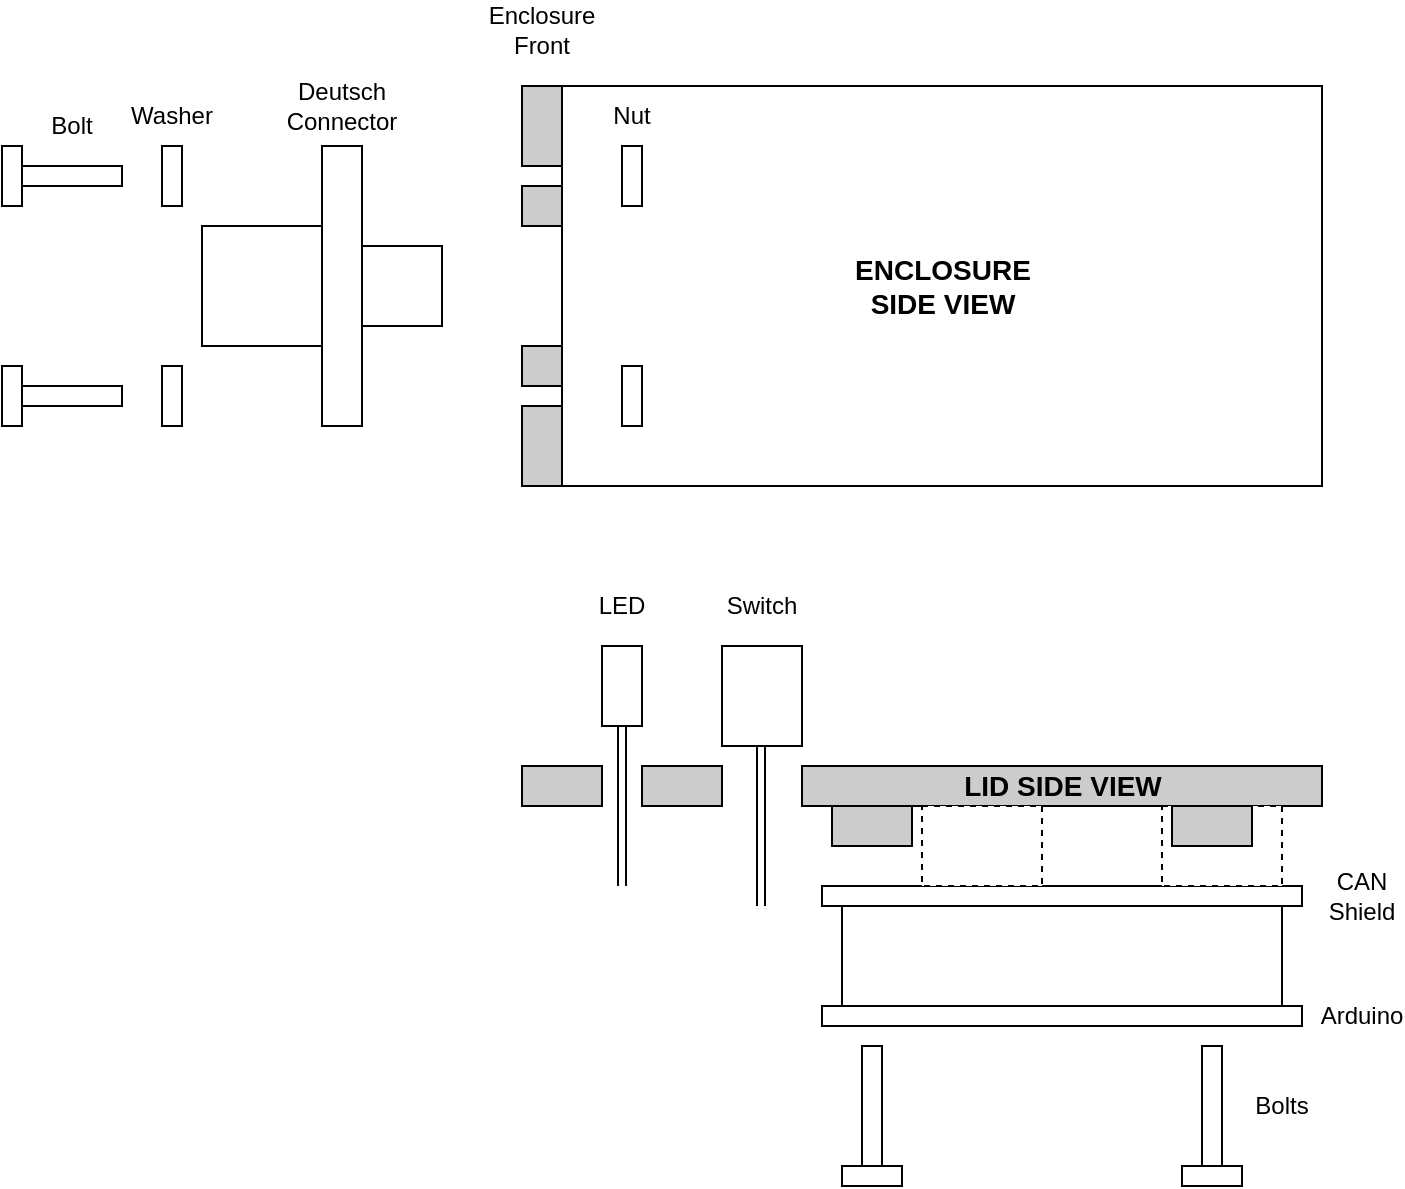<mxfile type="device" version="12.2.9" pages="1"><diagram id="GQiob6FZn9S9g3FpLOSi" name="Page-1"><mxGraphModel grid="0" dx="813" dy="450" gridSize="10" guides="1" tooltips="1" connect="1" arrows="1" fold="1" page="1" pageScale="1" pageWidth="850" pageHeight="1100" math="0" shadow="0"><root><mxCell id="0" /><mxCell id="1" parent="0" /><mxCell id="Krd_319ZH85XIT92jo-M-2" value="" parent="1" style="rounded=0;whiteSpace=wrap;html=1;fillColor=#CCCCCC;" vertex="1"><mxGeometry as="geometry" x="320" y="200" width="20" height="40" /></mxCell><mxCell id="Krd_319ZH85XIT92jo-M-3" value="" parent="1" style="rounded=0;whiteSpace=wrap;html=1;" vertex="1"><mxGeometry as="geometry" x="340" y="200" width="380" height="200" /></mxCell><mxCell id="Krd_319ZH85XIT92jo-M-7" value="" parent="1" style="rounded=0;whiteSpace=wrap;html=1;" vertex="1"><mxGeometry as="geometry" x="220" y="230" width="20" height="140" /></mxCell><mxCell id="Krd_319ZH85XIT92jo-M-8" value="" parent="1" style="whiteSpace=wrap;html=1;aspect=fixed;" vertex="1"><mxGeometry as="geometry" x="160" y="270" width="60" height="60" /></mxCell><mxCell id="Krd_319ZH85XIT92jo-M-9" value="" parent="1" style="rounded=0;whiteSpace=wrap;html=1;" vertex="1"><mxGeometry as="geometry" x="60" y="230" width="10" height="30" /></mxCell><mxCell id="Krd_319ZH85XIT92jo-M-11" value="" parent="1" style="rounded=0;whiteSpace=wrap;html=1;" vertex="1"><mxGeometry as="geometry" x="70" y="240" width="50" height="10" /></mxCell><mxCell id="Krd_319ZH85XIT92jo-M-12" value="" parent="1" style="rounded=0;whiteSpace=wrap;html=1;" vertex="1"><mxGeometry as="geometry" x="60" y="340" width="10" height="30" /></mxCell><mxCell id="Krd_319ZH85XIT92jo-M-13" value="" parent="1" style="rounded=0;whiteSpace=wrap;html=1;" vertex="1"><mxGeometry as="geometry" x="70" y="350" width="50" height="10" /></mxCell><mxCell id="Krd_319ZH85XIT92jo-M-14" value="" parent="1" style="rounded=0;whiteSpace=wrap;html=1;fillColor=#CCCCCC;" vertex="1"><mxGeometry as="geometry" x="320" y="250" width="20" height="20" /></mxCell><mxCell id="Krd_319ZH85XIT92jo-M-16" value="" parent="1" style="rounded=0;whiteSpace=wrap;html=1;fillColor=#CCCCCC;" vertex="1"><mxGeometry as="geometry" x="320" y="360" width="20" height="40" /></mxCell><mxCell id="Krd_319ZH85XIT92jo-M-18" value="" parent="1" style="rounded=0;whiteSpace=wrap;html=1;" vertex="1"><mxGeometry as="geometry" x="140" y="230" width="10" height="30" /></mxCell><mxCell id="Krd_319ZH85XIT92jo-M-21" value="" parent="1" style="rounded=0;whiteSpace=wrap;html=1;" vertex="1"><mxGeometry as="geometry" x="140" y="340" width="10" height="30" /></mxCell><mxCell id="Krd_319ZH85XIT92jo-M-22" value="" parent="1" style="rounded=0;whiteSpace=wrap;html=1;" vertex="1"><mxGeometry as="geometry" x="370" y="230" width="10" height="30" /></mxCell><mxCell id="Krd_319ZH85XIT92jo-M-23" value="" parent="1" style="rounded=0;whiteSpace=wrap;html=1;" vertex="1"><mxGeometry as="geometry" x="370" y="340" width="10" height="30" /></mxCell><mxCell id="Krd_319ZH85XIT92jo-M-24" value="" parent="1" style="rounded=0;whiteSpace=wrap;html=1;fillColor=#CCCCCC;" vertex="1"><mxGeometry as="geometry" x="320" y="330" width="20" height="20" /></mxCell><mxCell id="Krd_319ZH85XIT92jo-M-26" value="" parent="1" style="whiteSpace=wrap;html=1;aspect=fixed;" vertex="1"><mxGeometry as="geometry" x="240" y="280" width="40" height="40" /></mxCell><mxCell id="Krd_319ZH85XIT92jo-M-27" value="Bolt" parent="1" style="text;html=1;strokeColor=none;fillColor=none;align=center;verticalAlign=middle;whiteSpace=wrap;rounded=0;" vertex="1"><mxGeometry as="geometry" x="75" y="210" width="40" height="20" /></mxCell><mxCell id="Krd_319ZH85XIT92jo-M-28" value="Washer" parent="1" style="text;html=1;strokeColor=none;fillColor=none;align=center;verticalAlign=middle;whiteSpace=wrap;rounded=0;" vertex="1"><mxGeometry as="geometry" x="125" y="204.5" width="40" height="20" /></mxCell><mxCell id="Krd_319ZH85XIT92jo-M-29" value="Deutsch Connector" parent="1" style="text;html=1;strokeColor=none;fillColor=none;align=center;verticalAlign=middle;whiteSpace=wrap;rounded=0;" vertex="1"><mxGeometry as="geometry" x="210" y="200" width="40" height="20" /></mxCell><mxCell id="Krd_319ZH85XIT92jo-M-30" value="Enclosure Front" parent="1" style="text;html=1;strokeColor=none;fillColor=none;align=center;verticalAlign=middle;whiteSpace=wrap;rounded=0;" vertex="1"><mxGeometry as="geometry" x="310" y="161.5" width="40" height="20" /></mxCell><mxCell id="Krd_319ZH85XIT92jo-M-31" value="Nut" parent="1" style="text;html=1;strokeColor=none;fillColor=none;align=center;verticalAlign=middle;whiteSpace=wrap;rounded=0;" vertex="1"><mxGeometry as="geometry" x="355" y="204.5" width="40" height="20" /></mxCell><mxCell id="Krd_319ZH85XIT92jo-M-33" value="" parent="1" style="rounded=0;whiteSpace=wrap;html=1;fillColor=#CCCCCC;" vertex="1"><mxGeometry as="geometry" x="460" y="540" width="260" height="20" /></mxCell><mxCell id="Krd_319ZH85XIT92jo-M-34" value="" parent="1" style="rounded=0;whiteSpace=wrap;html=1;" vertex="1"><mxGeometry as="geometry" x="470" y="600" width="240" height="10" /></mxCell><mxCell id="Krd_319ZH85XIT92jo-M-35" value="" parent="1" style="rounded=0;whiteSpace=wrap;html=1;" vertex="1"><mxGeometry as="geometry" x="470" y="660" width="240" height="10" /></mxCell><mxCell id="Krd_319ZH85XIT92jo-M-36" value="" parent="1" style="rounded=0;whiteSpace=wrap;html=1;dashed=1;" vertex="1"><mxGeometry as="geometry" x="520" y="560" width="60" height="40" /></mxCell><mxCell id="Krd_319ZH85XIT92jo-M-38" value="" parent="1" style="rounded=0;whiteSpace=wrap;html=1;dashed=1;" vertex="1"><mxGeometry as="geometry" x="640" y="560" width="60" height="40" /></mxCell><mxCell id="Krd_319ZH85XIT92jo-M-39" value="" parent="1" style="rounded=0;whiteSpace=wrap;html=1;" vertex="1"><mxGeometry as="geometry" x="480" y="740" width="30" height="10" /></mxCell><mxCell id="Krd_319ZH85XIT92jo-M-40" value="" parent="1" style="rounded=0;whiteSpace=wrap;html=1;" vertex="1"><mxGeometry as="geometry" x="490" y="680" width="10" height="60" /></mxCell><mxCell id="Krd_319ZH85XIT92jo-M-41" value="" parent="1" style="rounded=0;whiteSpace=wrap;html=1;" vertex="1"><mxGeometry as="geometry" x="650" y="740" width="30" height="10" /></mxCell><mxCell id="Krd_319ZH85XIT92jo-M-42" value="" parent="1" style="rounded=0;whiteSpace=wrap;html=1;" vertex="1"><mxGeometry as="geometry" x="660" y="680" width="10" height="60" /></mxCell><mxCell id="Krd_319ZH85XIT92jo-M-44" value="" parent="1" style="rounded=0;whiteSpace=wrap;html=1;fillColor=#CCCCCC;" vertex="1"><mxGeometry as="geometry" x="380" y="540" width="40" height="20" /></mxCell><mxCell id="Krd_319ZH85XIT92jo-M-45" value="" parent="1" style="rounded=0;whiteSpace=wrap;html=1;fillColor=#CCCCCC;" vertex="1"><mxGeometry as="geometry" x="320" y="540" width="40" height="20" /></mxCell><mxCell id="Krd_319ZH85XIT92jo-M-47" value="" parent="1" style="rounded=0;whiteSpace=wrap;html=1;" vertex="1"><mxGeometry as="geometry" x="360" y="480" width="20" height="40" /></mxCell><mxCell id="Krd_319ZH85XIT92jo-M-49" value="" parent="1" style="shape=link;html=1;entryX=0.5;entryY=1;entryDx=0;entryDy=0;" edge="1" target="Krd_319ZH85XIT92jo-M-47"><mxGeometry as="geometry" width="50" height="50" relative="1"><mxPoint as="sourcePoint" x="370" y="600" /><mxPoint as="targetPoint" x="430" y="590" /></mxGeometry></mxCell><mxCell id="Krd_319ZH85XIT92jo-M-51" value="" parent="1" style="rounded=0;whiteSpace=wrap;html=1;" vertex="1"><mxGeometry as="geometry" x="420" y="480" width="40" height="50" /></mxCell><mxCell id="Krd_319ZH85XIT92jo-M-52" value="" parent="1" style="shape=link;html=1;entryX=0.5;entryY=1;entryDx=0;entryDy=0;" edge="1"><mxGeometry as="geometry" width="50" height="50" relative="1"><mxPoint as="sourcePoint" x="439.5" y="610" /><mxPoint as="targetPoint" x="439.5" y="530" /></mxGeometry></mxCell><mxCell id="Krd_319ZH85XIT92jo-M-53" value="CAN Shield" parent="1" style="text;html=1;strokeColor=none;fillColor=none;align=center;verticalAlign=middle;whiteSpace=wrap;rounded=0;" vertex="1"><mxGeometry as="geometry" x="720" y="595" width="40" height="20" /></mxCell><mxCell id="Krd_319ZH85XIT92jo-M-54" value="Arduino" parent="1" style="text;html=1;strokeColor=none;fillColor=none;align=center;verticalAlign=middle;whiteSpace=wrap;rounded=0;" vertex="1"><mxGeometry as="geometry" x="720" y="655" width="40" height="20" /></mxCell><mxCell id="Krd_319ZH85XIT92jo-M-55" value="Bolts" parent="1" style="text;html=1;strokeColor=none;fillColor=none;align=center;verticalAlign=middle;whiteSpace=wrap;rounded=0;" vertex="1"><mxGeometry as="geometry" x="680" y="700" width="40" height="20" /></mxCell><mxCell id="Krd_319ZH85XIT92jo-M-56" value="LED" parent="1" style="text;html=1;strokeColor=none;fillColor=none;align=center;verticalAlign=middle;whiteSpace=wrap;rounded=0;" vertex="1"><mxGeometry as="geometry" x="350" y="450" width="40" height="20" /></mxCell><mxCell id="Krd_319ZH85XIT92jo-M-57" value="Switch" parent="1" style="text;html=1;strokeColor=none;fillColor=none;align=center;verticalAlign=middle;whiteSpace=wrap;rounded=0;" vertex="1"><mxGeometry as="geometry" x="420" y="450" width="40" height="20" /></mxCell><mxCell id="Krd_319ZH85XIT92jo-M-58" value="" parent="1" style="rounded=0;whiteSpace=wrap;html=1;" vertex="1"><mxGeometry as="geometry" x="480" y="610" width="220" height="50" /></mxCell><mxCell id="Krd_319ZH85XIT92jo-M-59" value="LID SIDE VIEW" parent="1" style="text;html=1;strokeColor=none;fillColor=none;align=center;verticalAlign=middle;whiteSpace=wrap;rounded=0;fontSize=14;fontStyle=1" vertex="1"><mxGeometry as="geometry" x="536.5" y="539.5" width="107" height="20" /></mxCell><mxCell id="Krd_319ZH85XIT92jo-M-60" value="ENCLOSURE SIDE VIEW" parent="1" style="text;html=1;strokeColor=none;fillColor=none;align=center;verticalAlign=middle;whiteSpace=wrap;rounded=0;fontSize=14;fontStyle=1" vertex="1"><mxGeometry as="geometry" x="476.5" y="290" width="107" height="20" /></mxCell><mxCell id="Krd_319ZH85XIT92jo-M-61" value="" parent="1" style="rounded=0;whiteSpace=wrap;html=1;fillColor=#CCCCCC;fontSize=14;" vertex="1"><mxGeometry as="geometry" x="475" y="560" width="40" height="20" /></mxCell><mxCell id="Krd_319ZH85XIT92jo-M-62" value="" parent="1" style="rounded=0;whiteSpace=wrap;html=1;fillColor=#CCCCCC;fontSize=14;" vertex="1"><mxGeometry as="geometry" x="645" y="560" width="40" height="20" /></mxCell></root></mxGraphModel></diagram></mxfile>